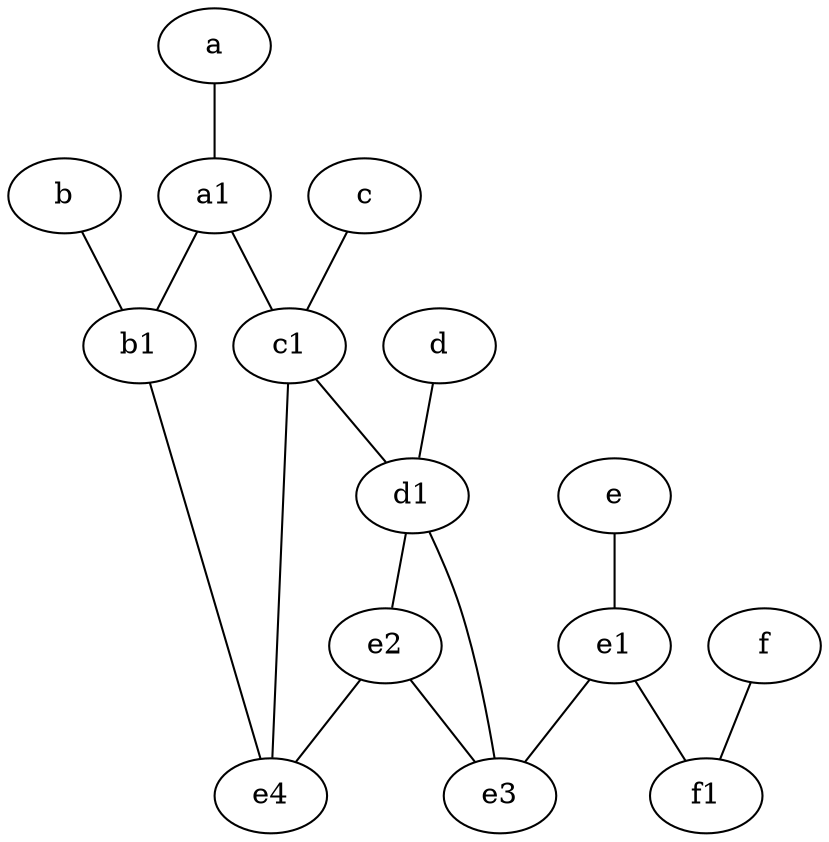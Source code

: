 graph {
	node [labelfontsize=50]
	e1 [labelfontsize=50 pos="7,7!"]
	a1 [labelfontsize=50 pos="8,3!"]
	d1 [labelfontsize=50 pos="3,5!"]
	d [labelfontsize=50 pos="2,5!"]
	e3 [labelfontsize=50]
	b [labelfontsize=50 pos="10,4!"]
	e2 [labelfontsize=50]
	c1 [labelfontsize=50 pos="4.5,3!"]
	b1 [labelfontsize=50 pos="9,4!"]
	f [labelfontsize=50 pos="3,9!"]
	e [labelfontsize=50 pos="7,9!"]
	f1 [labelfontsize=50 pos="3,8!"]
	a [labelfontsize=50 pos="8,2!"]
	c [labelfontsize=50 pos="4.5,2!"]
	e4 [labelfontsize=50]
	b1 -- e4
	c1 -- d1
	e2 -- e4
	a1 -- b1
	f -- f1
	e1 -- f1
	a1 -- c1
	b -- b1
	e1 -- e3
	c1 -- e4
	e2 -- e3
	c -- c1
	e -- e1
	a -- a1
	d1 -- e3
	d -- d1
	d1 -- e2
}
